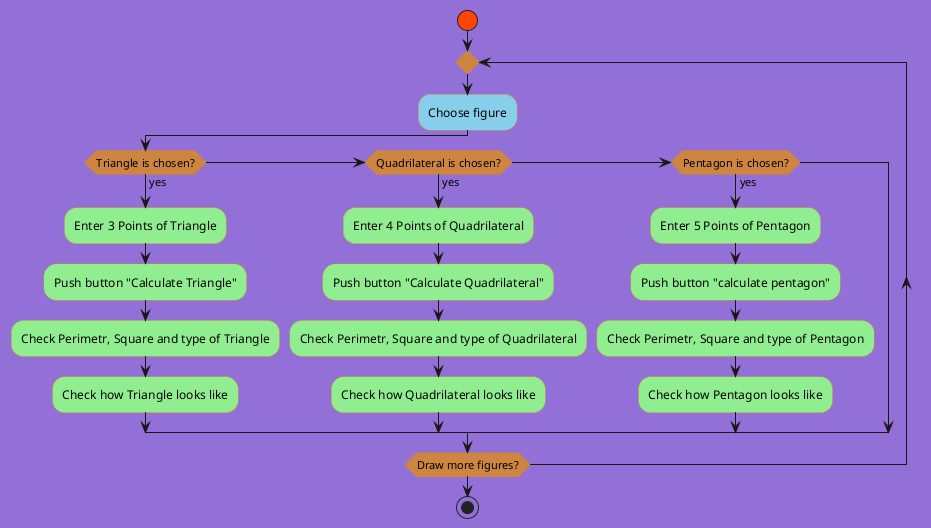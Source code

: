 @startuml

skinparam backgroundColor mediumpurple
skinparam activity {
  StartColor orangered
  BarColor SaddleBrown
  EndColor orangered
  BackgroundColor Peru
  BackgroundColor<< Begin >> Olive
  BorderColor Peru
  FontName Impact
}

start
repeat
#skyblue :Choose figure;
if (Triangle is chosen?) then (yes)
#lightgreen :Enter 3 Points of Triangle;
#lightgreen :Push button "Calculate Triangle";
#lightgreen :Check Perimetr, Square and type of Triangle;
#lightgreen :Check how Triangle looks like;
elseif (Quadrilateral is chosen?) then (yes)
#lightgreen :Enter 4 Points of Quadrilateral;
#lightgreen :Push button "Calculate Quadrilateral";
#lightgreen :Check Perimetr, Square and type of Quadrilateral;
#lightgreen :Check how Quadrilateral looks like;
elseif (Pentagon is chosen?) then (yes)
#lightgreen :Enter 5 Points of Pentagon;
#lightgreen :Push button "calculate pentagon";
#lightgreen :Check Perimetr, Square and type of Pentagon;
#lightgreen :Check how Pentagon looks like;
endif
repeat while (Draw more figures?)
stop

@enduml